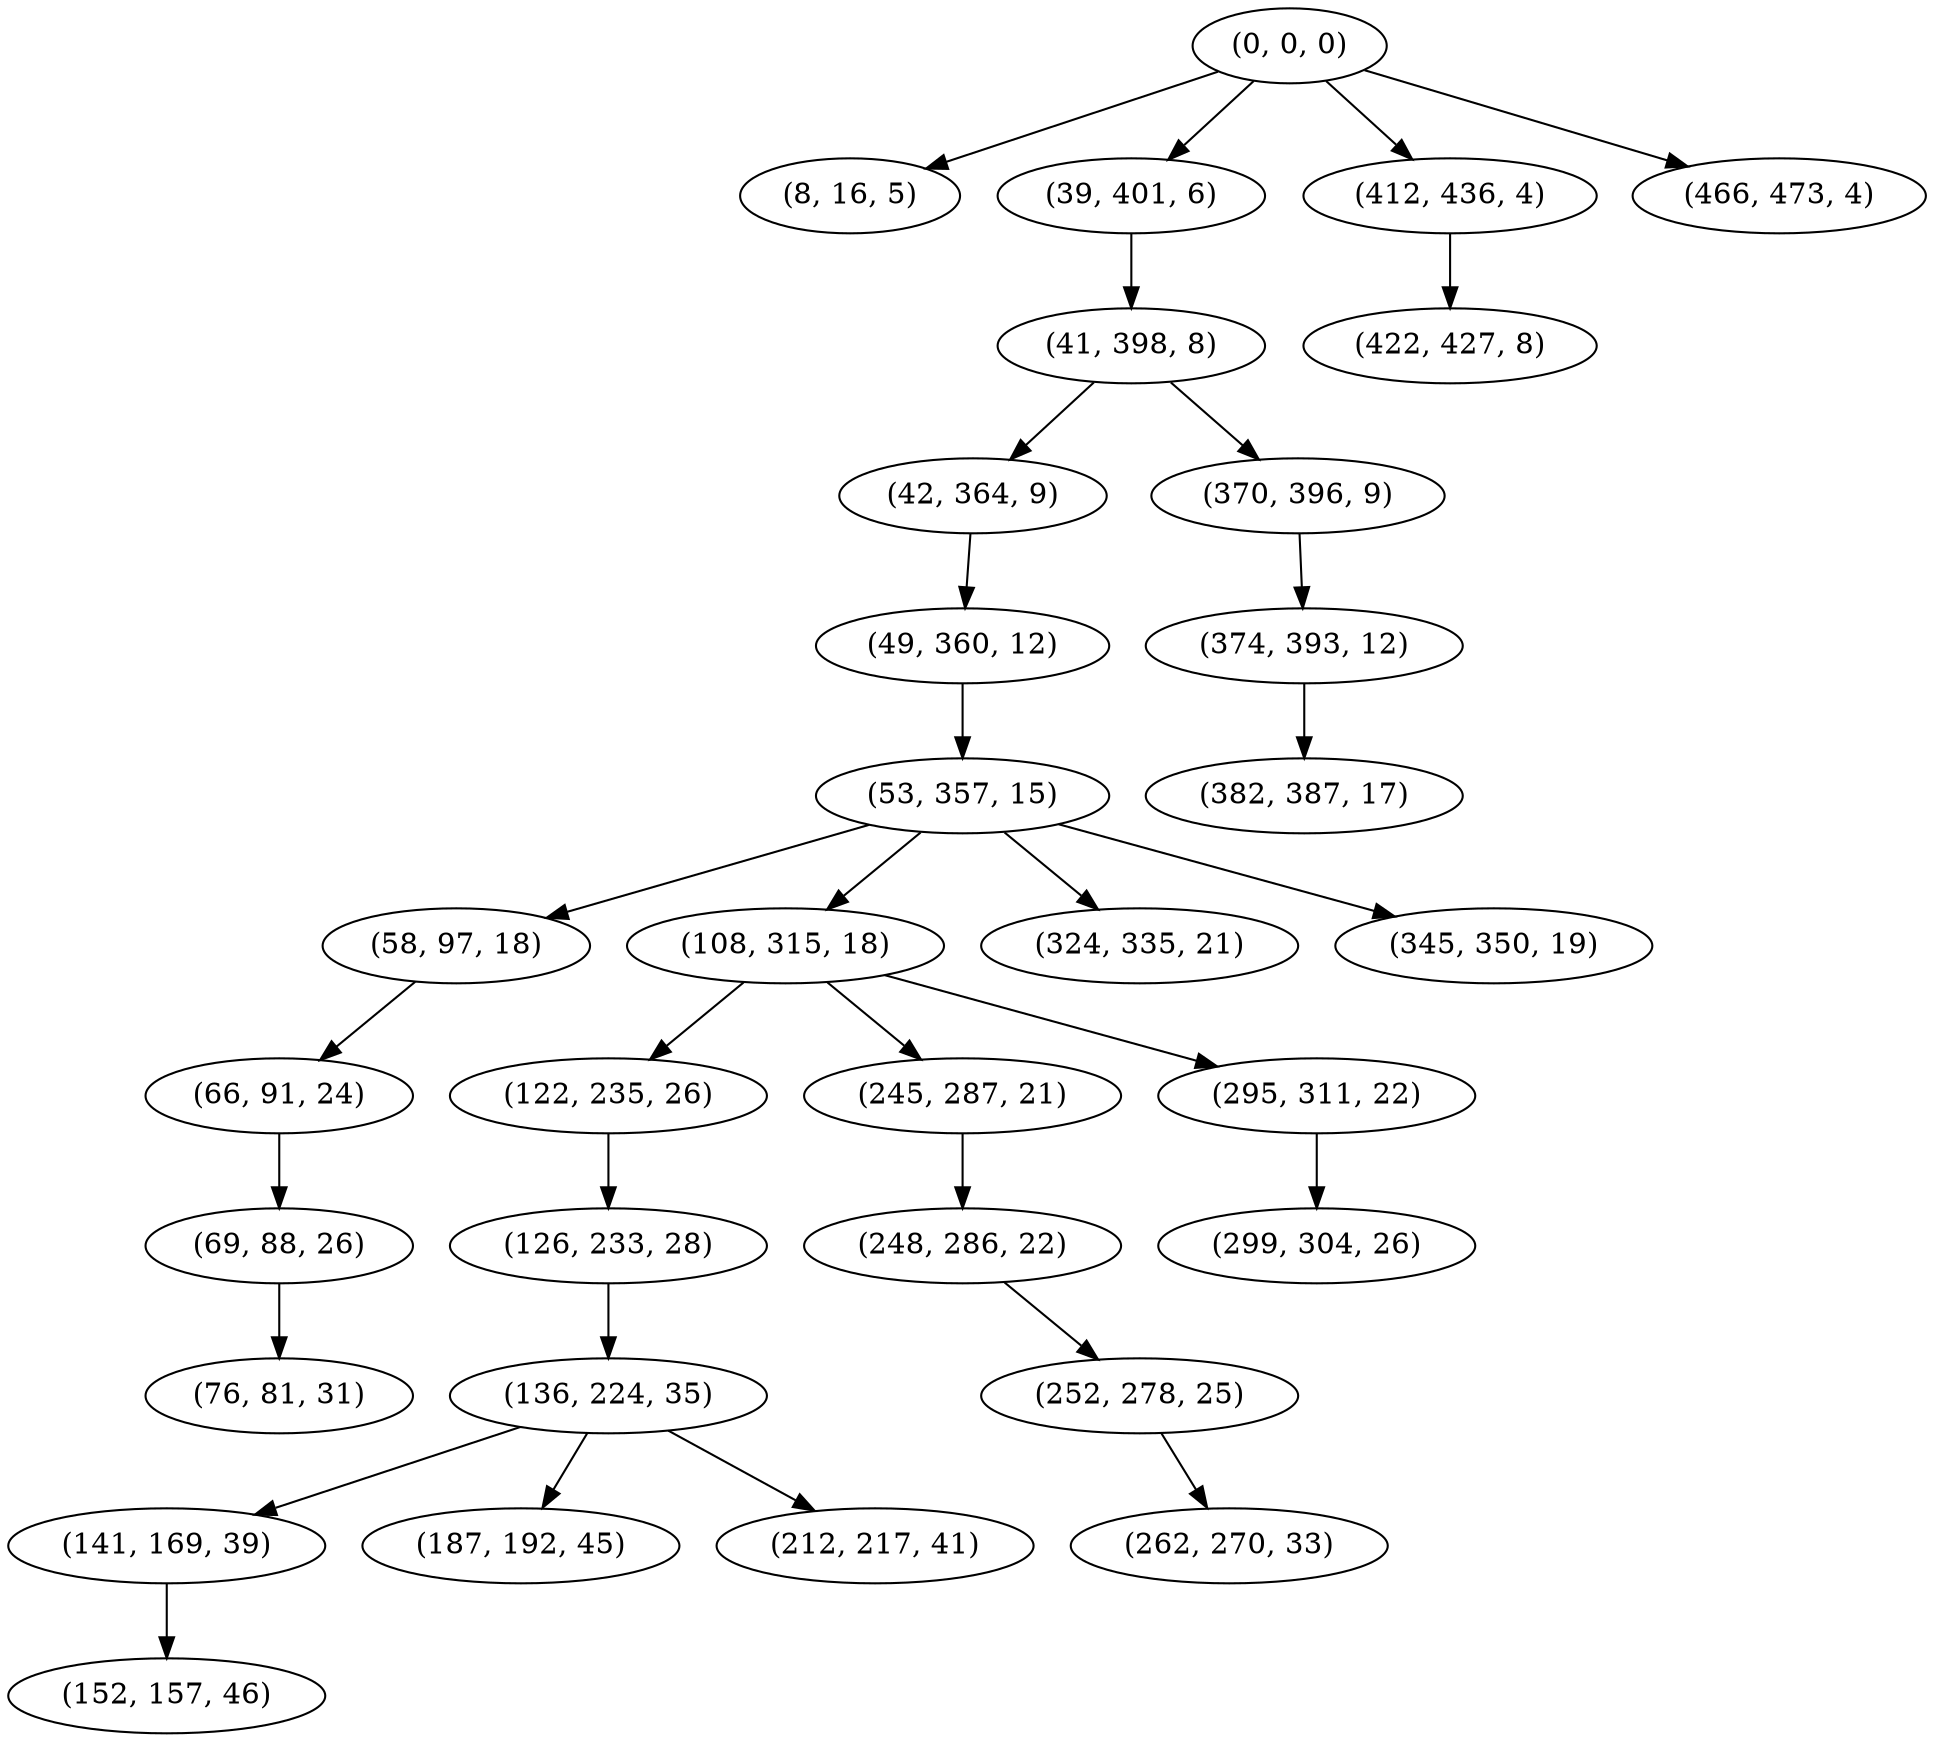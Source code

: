 digraph tree {
    "(0, 0, 0)";
    "(8, 16, 5)";
    "(39, 401, 6)";
    "(41, 398, 8)";
    "(42, 364, 9)";
    "(49, 360, 12)";
    "(53, 357, 15)";
    "(58, 97, 18)";
    "(66, 91, 24)";
    "(69, 88, 26)";
    "(76, 81, 31)";
    "(108, 315, 18)";
    "(122, 235, 26)";
    "(126, 233, 28)";
    "(136, 224, 35)";
    "(141, 169, 39)";
    "(152, 157, 46)";
    "(187, 192, 45)";
    "(212, 217, 41)";
    "(245, 287, 21)";
    "(248, 286, 22)";
    "(252, 278, 25)";
    "(262, 270, 33)";
    "(295, 311, 22)";
    "(299, 304, 26)";
    "(324, 335, 21)";
    "(345, 350, 19)";
    "(370, 396, 9)";
    "(374, 393, 12)";
    "(382, 387, 17)";
    "(412, 436, 4)";
    "(422, 427, 8)";
    "(466, 473, 4)";
    "(0, 0, 0)" -> "(8, 16, 5)";
    "(0, 0, 0)" -> "(39, 401, 6)";
    "(0, 0, 0)" -> "(412, 436, 4)";
    "(0, 0, 0)" -> "(466, 473, 4)";
    "(39, 401, 6)" -> "(41, 398, 8)";
    "(41, 398, 8)" -> "(42, 364, 9)";
    "(41, 398, 8)" -> "(370, 396, 9)";
    "(42, 364, 9)" -> "(49, 360, 12)";
    "(49, 360, 12)" -> "(53, 357, 15)";
    "(53, 357, 15)" -> "(58, 97, 18)";
    "(53, 357, 15)" -> "(108, 315, 18)";
    "(53, 357, 15)" -> "(324, 335, 21)";
    "(53, 357, 15)" -> "(345, 350, 19)";
    "(58, 97, 18)" -> "(66, 91, 24)";
    "(66, 91, 24)" -> "(69, 88, 26)";
    "(69, 88, 26)" -> "(76, 81, 31)";
    "(108, 315, 18)" -> "(122, 235, 26)";
    "(108, 315, 18)" -> "(245, 287, 21)";
    "(108, 315, 18)" -> "(295, 311, 22)";
    "(122, 235, 26)" -> "(126, 233, 28)";
    "(126, 233, 28)" -> "(136, 224, 35)";
    "(136, 224, 35)" -> "(141, 169, 39)";
    "(136, 224, 35)" -> "(187, 192, 45)";
    "(136, 224, 35)" -> "(212, 217, 41)";
    "(141, 169, 39)" -> "(152, 157, 46)";
    "(245, 287, 21)" -> "(248, 286, 22)";
    "(248, 286, 22)" -> "(252, 278, 25)";
    "(252, 278, 25)" -> "(262, 270, 33)";
    "(295, 311, 22)" -> "(299, 304, 26)";
    "(370, 396, 9)" -> "(374, 393, 12)";
    "(374, 393, 12)" -> "(382, 387, 17)";
    "(412, 436, 4)" -> "(422, 427, 8)";
}
